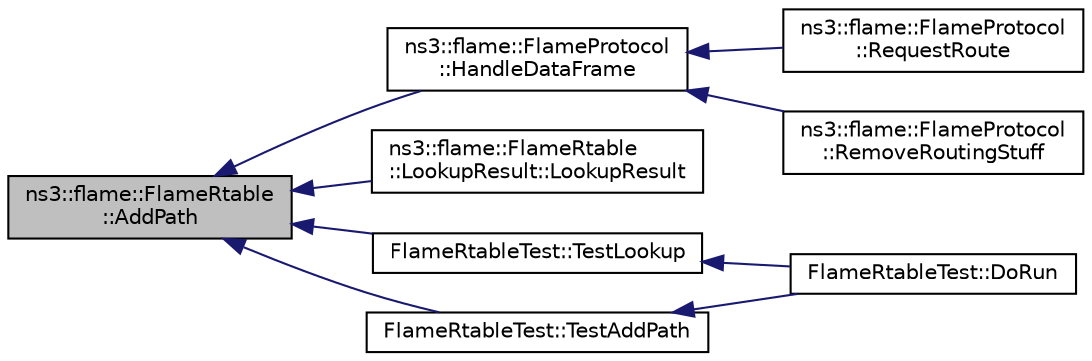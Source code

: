 digraph "ns3::flame::FlameRtable::AddPath"
{
  edge [fontname="Helvetica",fontsize="10",labelfontname="Helvetica",labelfontsize="10"];
  node [fontname="Helvetica",fontsize="10",shape=record];
  rankdir="LR";
  Node1 [label="ns3::flame::FlameRtable\l::AddPath",height=0.2,width=0.4,color="black", fillcolor="grey75", style="filled", fontcolor="black"];
  Node1 -> Node2 [dir="back",color="midnightblue",fontsize="10",style="solid"];
  Node2 [label="ns3::flame::FlameProtocol\l::HandleDataFrame",height=0.2,width=0.4,color="black", fillcolor="white", style="filled",URL="$dd/d6a/classns3_1_1flame_1_1FlameProtocol.html#a72291eec881a8d8e1233695c0d382a52",tooltip="Handles a packet: adds a routing information and drops packets by TTL or Seqno. "];
  Node2 -> Node3 [dir="back",color="midnightblue",fontsize="10",style="solid"];
  Node3 [label="ns3::flame::FlameProtocol\l::RequestRoute",height=0.2,width=0.4,color="black", fillcolor="white", style="filled",URL="$dd/d6a/classns3_1_1flame_1_1FlameProtocol.html#a70087b7d1cd62978882df6599f56bf29",tooltip="Route request, inherited from MeshL2RoutingProtocol. "];
  Node2 -> Node4 [dir="back",color="midnightblue",fontsize="10",style="solid"];
  Node4 [label="ns3::flame::FlameProtocol\l::RemoveRoutingStuff",height=0.2,width=0.4,color="black", fillcolor="white", style="filled",URL="$dd/d6a/classns3_1_1flame_1_1FlameProtocol.html#ad0b9c31eff724dcd0916a1985c351db1",tooltip="Cleanup flame headers! "];
  Node1 -> Node5 [dir="back",color="midnightblue",fontsize="10",style="solid"];
  Node5 [label="ns3::flame::FlameRtable\l::LookupResult::LookupResult",height=0.2,width=0.4,color="black", fillcolor="white", style="filled",URL="$d5/dbe/structns3_1_1flame_1_1FlameRtable_1_1LookupResult.html#abbc4b1cb7a187c7d6d1f0e40eef25313"];
  Node1 -> Node6 [dir="back",color="midnightblue",fontsize="10",style="solid"];
  Node6 [label="FlameRtableTest::TestLookup",height=0.2,width=0.4,color="black", fillcolor="white", style="filled",URL="$de/dba/classFlameRtableTest.html#a807e0defb13ad4a12fb25e7239b8d75f",tooltip="Test Add apth and lookup path;. "];
  Node6 -> Node7 [dir="back",color="midnightblue",fontsize="10",style="solid"];
  Node7 [label="FlameRtableTest::DoRun",height=0.2,width=0.4,color="black", fillcolor="white", style="filled",URL="$de/dba/classFlameRtableTest.html#acc465c9fd35c2ece212f63ee5f7bbe07",tooltip="Implementation to actually run this TestCase. "];
  Node1 -> Node8 [dir="back",color="midnightblue",fontsize="10",style="solid"];
  Node8 [label="FlameRtableTest::TestAddPath",height=0.2,width=0.4,color="black", fillcolor="white", style="filled",URL="$de/dba/classFlameRtableTest.html#a513e3129b499e469bb8cbd77d57dabce",tooltip="Test add path and try to lookup after entry has expired. "];
  Node8 -> Node7 [dir="back",color="midnightblue",fontsize="10",style="solid"];
}

